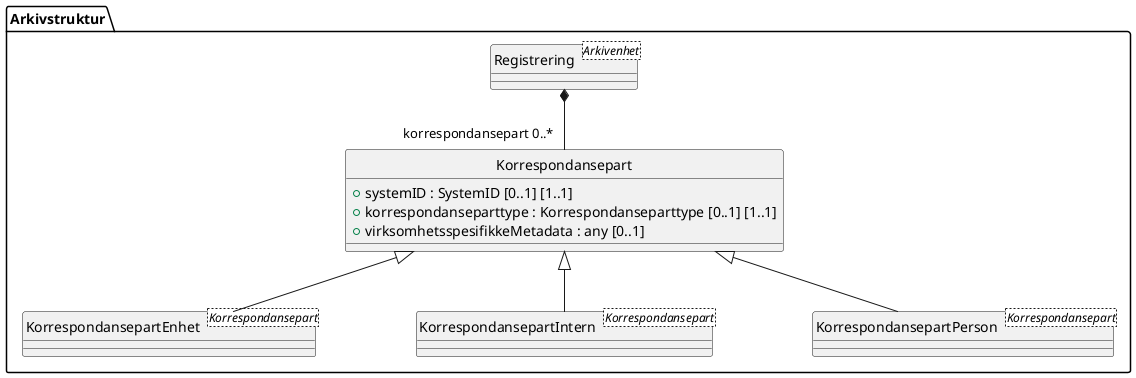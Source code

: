 @startuml
skinparam nodesep 100
hide circle
class Arkivstruktur.Korrespondansepart {
  +systemID : SystemID [0..1] [1..1]
  +korrespondanseparttype : Korrespondanseparttype [0..1] [1..1]
  +virksomhetsspesifikkeMetadata : any [0..1]
}
class Arkivstruktur.KorrespondansepartEnhet <Korrespondansepart> {
}
Arkivstruktur.Korrespondansepart <|-- Arkivstruktur.KorrespondansepartEnhet
class Arkivstruktur.KorrespondansepartIntern <Korrespondansepart> {
}
Arkivstruktur.Korrespondansepart <|-- Arkivstruktur.KorrespondansepartIntern
class Arkivstruktur.KorrespondansepartPerson <Korrespondansepart> {
}
Arkivstruktur.Korrespondansepart <|-- Arkivstruktur.KorrespondansepartPerson
class Arkivstruktur.Registrering <Arkivenhet> {
}
Arkivstruktur.Registrering *-- "korrespondansepart 0..*" Arkivstruktur.Korrespondansepart
@enduml

